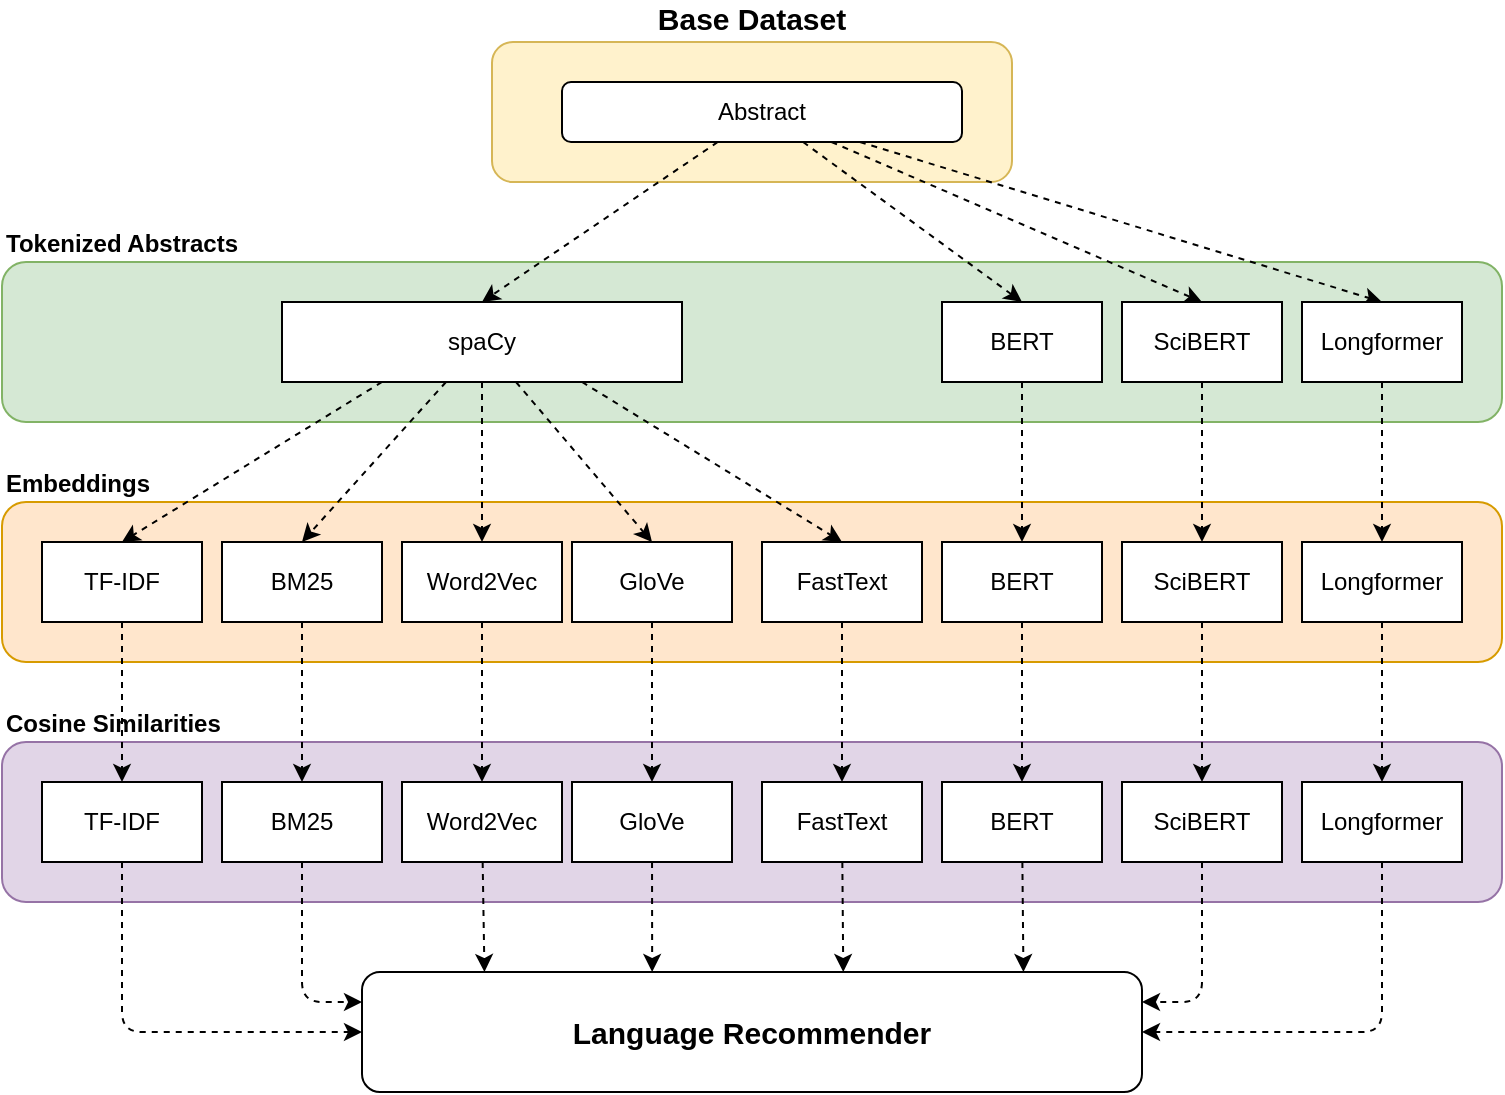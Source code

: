<mxfile version="21.6.8" type="device">
  <diagram id="PYxEMEsjO_8HddKv5NNp" name="Page-1">
    <mxGraphModel dx="1026" dy="743" grid="1" gridSize="10" guides="1" tooltips="1" connect="1" arrows="1" fold="1" page="1" pageScale="1" pageWidth="827" pageHeight="1169" math="0" shadow="0">
      <root>
        <mxCell id="0" />
        <mxCell id="1" parent="0" />
        <mxCell id="70" value="&lt;b&gt;Cosine Similarities&amp;nbsp;&lt;br&gt;&lt;/b&gt;" style="rounded=1;whiteSpace=wrap;html=1;labelPosition=center;verticalLabelPosition=top;align=left;verticalAlign=bottom;fillColor=#e1d5e7;strokeColor=#9673a6;" parent="1" vertex="1">
          <mxGeometry x="39" y="440" width="750" height="80" as="geometry" />
        </mxCell>
        <mxCell id="37" value="&lt;b&gt;Tokenized Abstracts&lt;/b&gt;" style="rounded=1;whiteSpace=wrap;html=1;labelPosition=center;verticalLabelPosition=top;align=left;verticalAlign=bottom;fillColor=#d5e8d4;strokeColor=#82b366;" parent="1" vertex="1">
          <mxGeometry x="39" y="200" width="750" height="80" as="geometry" />
        </mxCell>
        <mxCell id="44" value="&lt;b&gt;Embeddings&lt;/b&gt;" style="rounded=1;whiteSpace=wrap;html=1;labelPosition=center;verticalLabelPosition=top;align=left;verticalAlign=bottom;fillColor=#ffe6cc;strokeColor=#d79b00;" parent="1" vertex="1">
          <mxGeometry x="39" y="320" width="750" height="80" as="geometry" />
        </mxCell>
        <mxCell id="2" value="&lt;b style=&quot;font-size: 15px;&quot;&gt;Base Dataset&lt;/b&gt;" style="rounded=1;whiteSpace=wrap;html=1;labelPosition=center;verticalLabelPosition=top;align=center;verticalAlign=bottom;fontSize=15;fillColor=#fff2cc;strokeColor=#d6b656;fillStyle=solid;" parent="1" vertex="1">
          <mxGeometry x="284" y="90" width="260" height="70" as="geometry" />
        </mxCell>
        <mxCell id="66" style="edgeStyle=none;html=1;entryX=0.5;entryY=0;entryDx=0;entryDy=0;dashed=1;" parent="1" source="7" target="38" edge="1">
          <mxGeometry relative="1" as="geometry" />
        </mxCell>
        <mxCell id="67" style="edgeStyle=none;html=1;entryX=0.5;entryY=0;entryDx=0;entryDy=0;dashed=1;" parent="1" source="7" target="39" edge="1">
          <mxGeometry relative="1" as="geometry" />
        </mxCell>
        <mxCell id="68" style="edgeStyle=none;html=1;entryX=0.5;entryY=0;entryDx=0;entryDy=0;dashed=1;" parent="1" source="7" target="40" edge="1">
          <mxGeometry relative="1" as="geometry" />
        </mxCell>
        <mxCell id="69" style="edgeStyle=none;html=1;entryX=0.5;entryY=0;entryDx=0;entryDy=0;dashed=1;" parent="1" source="7" target="41" edge="1">
          <mxGeometry relative="1" as="geometry" />
        </mxCell>
        <mxCell id="7" value="Abstract" style="rounded=1;whiteSpace=wrap;html=1;glass=0;shadow=0;" parent="1" vertex="1">
          <mxGeometry x="319" y="110" width="200" height="30" as="geometry" />
        </mxCell>
        <mxCell id="57" style="edgeStyle=none;html=1;entryX=0.5;entryY=0;entryDx=0;entryDy=0;exitX=0.25;exitY=1;exitDx=0;exitDy=0;dashed=1;" parent="1" source="38" target="54" edge="1">
          <mxGeometry relative="1" as="geometry" />
        </mxCell>
        <mxCell id="58" style="edgeStyle=none;html=1;entryX=0.5;entryY=0;entryDx=0;entryDy=0;dashed=1;" parent="1" source="38" target="55" edge="1">
          <mxGeometry relative="1" as="geometry" />
        </mxCell>
        <mxCell id="59" style="edgeStyle=none;html=1;entryX=0.5;entryY=0;entryDx=0;entryDy=0;dashed=1;" parent="1" source="38" target="51" edge="1">
          <mxGeometry relative="1" as="geometry" />
        </mxCell>
        <mxCell id="60" style="edgeStyle=none;html=1;entryX=0.5;entryY=0;entryDx=0;entryDy=0;dashed=1;" parent="1" source="38" target="52" edge="1">
          <mxGeometry relative="1" as="geometry" />
        </mxCell>
        <mxCell id="61" style="edgeStyle=none;html=1;entryX=0.5;entryY=0;entryDx=0;entryDy=0;exitX=0.75;exitY=1;exitDx=0;exitDy=0;dashed=1;" parent="1" source="38" target="53" edge="1">
          <mxGeometry relative="1" as="geometry" />
        </mxCell>
        <mxCell id="38" value="spaCy" style="rounded=0;whiteSpace=wrap;html=1;" parent="1" vertex="1">
          <mxGeometry x="179" y="220" width="200" height="40" as="geometry" />
        </mxCell>
        <mxCell id="63" style="edgeStyle=none;html=1;entryX=0.5;entryY=0;entryDx=0;entryDy=0;dashed=1;" parent="1" source="39" target="48" edge="1">
          <mxGeometry relative="1" as="geometry" />
        </mxCell>
        <mxCell id="39" value="BERT" style="rounded=0;whiteSpace=wrap;html=1;" parent="1" vertex="1">
          <mxGeometry x="509" y="220" width="80" height="40" as="geometry" />
        </mxCell>
        <mxCell id="64" style="edgeStyle=none;html=1;entryX=0.5;entryY=0;entryDx=0;entryDy=0;dashed=1;" parent="1" source="40" target="49" edge="1">
          <mxGeometry relative="1" as="geometry" />
        </mxCell>
        <mxCell id="40" value="SciBERT" style="rounded=0;whiteSpace=wrap;html=1;" parent="1" vertex="1">
          <mxGeometry x="599" y="220" width="80" height="40" as="geometry" />
        </mxCell>
        <mxCell id="65" style="edgeStyle=none;html=1;entryX=0.5;entryY=0;entryDx=0;entryDy=0;dashed=1;" parent="1" source="41" target="50" edge="1">
          <mxGeometry relative="1" as="geometry" />
        </mxCell>
        <mxCell id="41" value="Longformer" style="rounded=0;whiteSpace=wrap;html=1;" parent="1" vertex="1">
          <mxGeometry x="689" y="220" width="80" height="40" as="geometry" />
        </mxCell>
        <mxCell id="84" style="edgeStyle=none;html=1;entryX=0.5;entryY=0;entryDx=0;entryDy=0;dashed=1;" parent="1" source="48" target="76" edge="1">
          <mxGeometry relative="1" as="geometry" />
        </mxCell>
        <mxCell id="48" value="BERT" style="rounded=0;whiteSpace=wrap;html=1;" parent="1" vertex="1">
          <mxGeometry x="509" y="340" width="80" height="40" as="geometry" />
        </mxCell>
        <mxCell id="85" style="edgeStyle=none;html=1;dashed=1;" parent="1" source="49" target="77" edge="1">
          <mxGeometry relative="1" as="geometry" />
        </mxCell>
        <mxCell id="49" value="SciBERT" style="rounded=0;whiteSpace=wrap;html=1;" parent="1" vertex="1">
          <mxGeometry x="599" y="340" width="80" height="40" as="geometry" />
        </mxCell>
        <mxCell id="86" style="edgeStyle=none;html=1;entryX=0.5;entryY=0;entryDx=0;entryDy=0;dashed=1;" parent="1" source="50" target="78" edge="1">
          <mxGeometry relative="1" as="geometry" />
        </mxCell>
        <mxCell id="50" value="Longformer" style="rounded=0;whiteSpace=wrap;html=1;" parent="1" vertex="1">
          <mxGeometry x="689" y="340" width="80" height="40" as="geometry" />
        </mxCell>
        <mxCell id="81" style="edgeStyle=none;html=1;entryX=0.5;entryY=0;entryDx=0;entryDy=0;dashed=1;" parent="1" source="51" target="73" edge="1">
          <mxGeometry relative="1" as="geometry" />
        </mxCell>
        <mxCell id="51" value="Word2Vec" style="rounded=0;whiteSpace=wrap;html=1;" parent="1" vertex="1">
          <mxGeometry x="239" y="340" width="80" height="40" as="geometry" />
        </mxCell>
        <mxCell id="82" style="edgeStyle=none;html=1;entryX=0.5;entryY=0;entryDx=0;entryDy=0;dashed=1;" parent="1" source="52" target="74" edge="1">
          <mxGeometry relative="1" as="geometry" />
        </mxCell>
        <mxCell id="52" value="GloVe" style="rounded=0;whiteSpace=wrap;html=1;" parent="1" vertex="1">
          <mxGeometry x="324" y="340" width="80" height="40" as="geometry" />
        </mxCell>
        <mxCell id="83" style="edgeStyle=none;html=1;entryX=0.5;entryY=0;entryDx=0;entryDy=0;dashed=1;" parent="1" source="53" target="75" edge="1">
          <mxGeometry relative="1" as="geometry" />
        </mxCell>
        <mxCell id="53" value="FastText" style="rounded=0;whiteSpace=wrap;html=1;" parent="1" vertex="1">
          <mxGeometry x="419" y="340" width="80" height="40" as="geometry" />
        </mxCell>
        <mxCell id="79" style="edgeStyle=none;html=1;entryX=0.5;entryY=0;entryDx=0;entryDy=0;dashed=1;" parent="1" source="54" target="71" edge="1">
          <mxGeometry relative="1" as="geometry" />
        </mxCell>
        <mxCell id="54" value="TF-IDF" style="rounded=0;whiteSpace=wrap;html=1;" parent="1" vertex="1">
          <mxGeometry x="59" y="340" width="80" height="40" as="geometry" />
        </mxCell>
        <mxCell id="80" style="edgeStyle=none;html=1;entryX=0.5;entryY=0;entryDx=0;entryDy=0;dashed=1;" parent="1" source="55" target="72" edge="1">
          <mxGeometry relative="1" as="geometry" />
        </mxCell>
        <mxCell id="55" value="BM25" style="rounded=0;whiteSpace=wrap;html=1;" parent="1" vertex="1">
          <mxGeometry x="149" y="340" width="80" height="40" as="geometry" />
        </mxCell>
        <mxCell id="88" style="edgeStyle=none;html=1;exitX=0.5;exitY=1;exitDx=0;exitDy=0;entryX=0;entryY=0.5;entryDx=0;entryDy=0;fontSize=15;dashed=1;" parent="1" source="71" target="87" edge="1">
          <mxGeometry relative="1" as="geometry">
            <Array as="points">
              <mxPoint x="99" y="585" />
            </Array>
          </mxGeometry>
        </mxCell>
        <mxCell id="71" value="TF-IDF" style="rounded=0;whiteSpace=wrap;html=1;" parent="1" vertex="1">
          <mxGeometry x="59" y="460" width="80" height="40" as="geometry" />
        </mxCell>
        <mxCell id="96" style="edgeStyle=none;html=1;entryX=0;entryY=0.25;entryDx=0;entryDy=0;fontSize=15;dashed=1;" parent="1" source="72" target="87" edge="1">
          <mxGeometry relative="1" as="geometry">
            <Array as="points">
              <mxPoint x="189" y="570" />
            </Array>
          </mxGeometry>
        </mxCell>
        <mxCell id="72" value="BM25" style="rounded=0;whiteSpace=wrap;html=1;" parent="1" vertex="1">
          <mxGeometry x="149" y="460" width="80" height="40" as="geometry" />
        </mxCell>
        <mxCell id="99" style="edgeStyle=none;html=1;entryX=0.157;entryY=0;entryDx=0;entryDy=0;entryPerimeter=0;fontSize=15;dashed=1;" parent="1" source="73" target="87" edge="1">
          <mxGeometry relative="1" as="geometry" />
        </mxCell>
        <mxCell id="73" value="Word2Vec" style="rounded=0;whiteSpace=wrap;html=1;" parent="1" vertex="1">
          <mxGeometry x="239" y="460" width="80" height="40" as="geometry" />
        </mxCell>
        <mxCell id="91" value="" style="edgeStyle=none;html=1;fontSize=15;entryX=0.372;entryY=0;entryDx=0;entryDy=0;entryPerimeter=0;dashed=1;" parent="1" source="74" target="87" edge="1">
          <mxGeometry relative="1" as="geometry">
            <mxPoint x="364" y="550" as="targetPoint" />
          </mxGeometry>
        </mxCell>
        <mxCell id="74" value="GloVe" style="rounded=0;whiteSpace=wrap;html=1;" parent="1" vertex="1">
          <mxGeometry x="324" y="460" width="80" height="40" as="geometry" />
        </mxCell>
        <mxCell id="92" value="" style="edgeStyle=none;html=1;fontSize=15;entryX=0.617;entryY=0;entryDx=0;entryDy=0;entryPerimeter=0;dashed=1;" parent="1" source="75" target="87" edge="1">
          <mxGeometry relative="1" as="geometry" />
        </mxCell>
        <mxCell id="75" value="FastText" style="rounded=0;whiteSpace=wrap;html=1;" parent="1" vertex="1">
          <mxGeometry x="419" y="460" width="80" height="40" as="geometry" />
        </mxCell>
        <mxCell id="93" value="" style="edgeStyle=none;html=1;fontSize=15;entryX=0.848;entryY=0;entryDx=0;entryDy=0;entryPerimeter=0;dashed=1;" parent="1" source="76" target="87" edge="1">
          <mxGeometry relative="1" as="geometry">
            <mxPoint x="541" y="554" as="targetPoint" />
          </mxGeometry>
        </mxCell>
        <mxCell id="76" value="BERT" style="rounded=0;whiteSpace=wrap;html=1;" parent="1" vertex="1">
          <mxGeometry x="509" y="460" width="80" height="40" as="geometry" />
        </mxCell>
        <mxCell id="98" style="edgeStyle=none;html=1;entryX=1;entryY=0.25;entryDx=0;entryDy=0;fontSize=15;dashed=1;" parent="1" source="77" target="87" edge="1">
          <mxGeometry relative="1" as="geometry">
            <Array as="points">
              <mxPoint x="639" y="570" />
            </Array>
          </mxGeometry>
        </mxCell>
        <mxCell id="77" value="SciBERT" style="rounded=0;whiteSpace=wrap;html=1;" parent="1" vertex="1">
          <mxGeometry x="599" y="460" width="80" height="40" as="geometry" />
        </mxCell>
        <mxCell id="95" style="edgeStyle=none;html=1;fontSize=15;entryX=1;entryY=0.5;entryDx=0;entryDy=0;dashed=1;" parent="1" source="78" target="87" edge="1">
          <mxGeometry relative="1" as="geometry">
            <Array as="points">
              <mxPoint x="729" y="585" />
            </Array>
          </mxGeometry>
        </mxCell>
        <mxCell id="78" value="Longformer" style="rounded=0;whiteSpace=wrap;html=1;" parent="1" vertex="1">
          <mxGeometry x="689" y="460" width="80" height="40" as="geometry" />
        </mxCell>
        <mxCell id="87" value="&lt;b&gt;&lt;font style=&quot;font-size: 15px;&quot;&gt;Language Recommender&lt;/font&gt;&lt;/b&gt;" style="rounded=1;whiteSpace=wrap;html=1;" parent="1" vertex="1">
          <mxGeometry x="219" y="555" width="390" height="60" as="geometry" />
        </mxCell>
      </root>
    </mxGraphModel>
  </diagram>
</mxfile>
